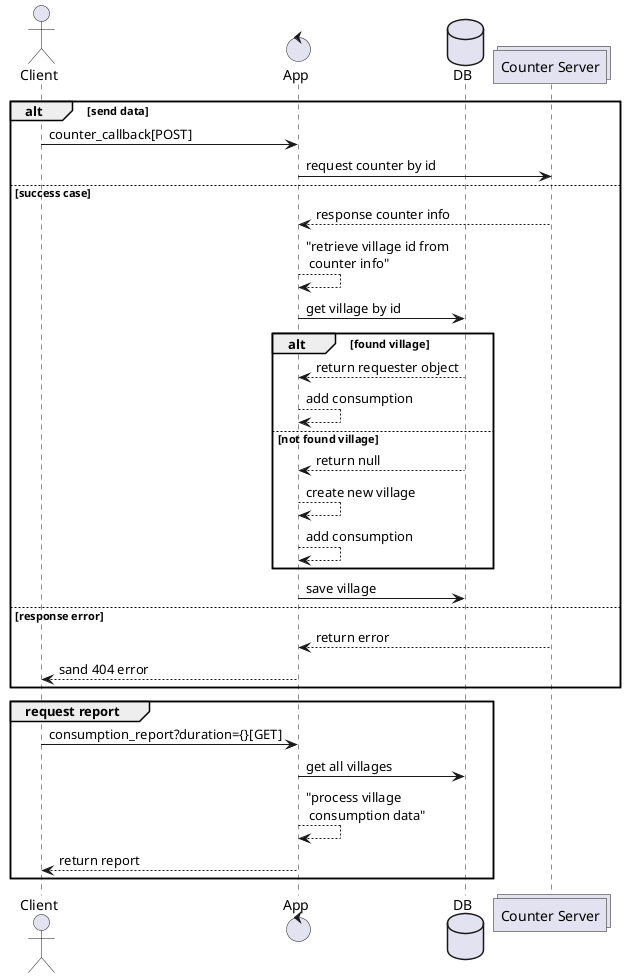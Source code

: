 @startuml
actor Client
control App
database DB
collections "Counter Server"

alt send data
    Client -> App : counter_callback[POST]
    App -> "Counter Server" : request counter by id


    else success case
    "Counter Server" --> App : response counter info

    App --> App : "retrieve village id from\n counter info"

    App -> DB : get village by id
    alt found village
        DB --> App : return requester object
        App --> App : add consumption
    else not found village
        DB --> App : return null
        App --> App : create new village
        App --> App : add consumption
    end

    App -> DB : save village
    else response error
    "Counter Server" --> App : return error
    App --> Client : sand 404 error

end

group request report
    Client -> App : consumption_report?duration={}[GET]

    App -> DB : get all villages
    App --> App : "process village\n consumption data"

    App --> Client : return report

end

@enduml